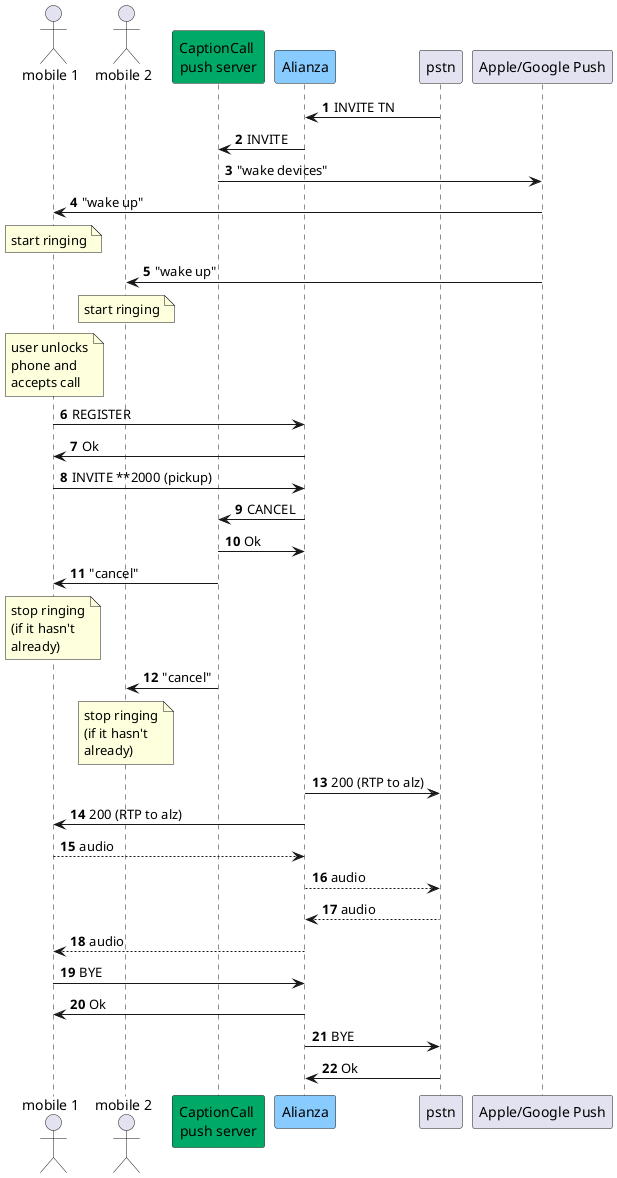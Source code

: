 @startuml
'https://plantuml.com/sequence-diagram

autonumber

actor "mobile 1" as m1
actor "mobile 2" as m2
participant "CaptionCall \npush server" as ps #0a6
participant "Alianza" as alz #8cf
participant "pstn" as pstn
participant "Apple/Google Push" as push

pstn -> alz: INVITE TN
alz -> ps: INVITE
ps -> push: "wake devices"
push -> m1: "wake up"
note over m1
    start ringing
end note
push -> m2: "wake up"
note over m2
    start ringing
end note
note over m1
    user unlocks
    phone and
    accepts call
end note
m1 -> alz: REGISTER
alz -> m1: Ok
m1 -> alz: INVITE **2000 (pickup)
alz -> ps: CANCEL
ps -> alz: Ok
ps -> m1: "cancel"
note over m1
    stop ringing
    (if it hasn't
    already)
end note
ps -> m2: "cancel"
note over m2
    stop ringing
    (if it hasn't
    already)
end note
alz -> pstn: 200 (RTP to alz)
alz -> m1: 200 (RTP to alz)
m1 --> alz: audio
alz --> pstn: audio
pstn --> alz: audio
alz --> m1: audio
m1 -> alz: BYE
alz -> m1: Ok
alz -> pstn: BYE
pstn -> alz: Ok

@enduml